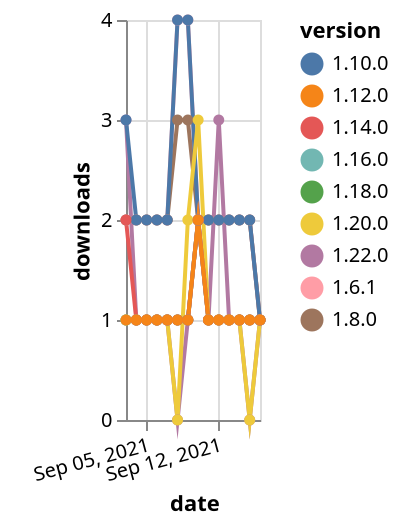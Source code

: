 {"$schema": "https://vega.github.io/schema/vega-lite/v5.json", "description": "A simple bar chart with embedded data.", "data": {"values": [{"date": "2021-09-03", "total": 176, "delta": 1, "version": "1.18.0"}, {"date": "2021-09-04", "total": 177, "delta": 1, "version": "1.18.0"}, {"date": "2021-09-05", "total": 178, "delta": 1, "version": "1.18.0"}, {"date": "2021-09-06", "total": 179, "delta": 1, "version": "1.18.0"}, {"date": "2021-09-07", "total": 180, "delta": 1, "version": "1.18.0"}, {"date": "2021-09-08", "total": 181, "delta": 1, "version": "1.18.0"}, {"date": "2021-09-09", "total": 182, "delta": 1, "version": "1.18.0"}, {"date": "2021-09-10", "total": 184, "delta": 2, "version": "1.18.0"}, {"date": "2021-09-11", "total": 185, "delta": 1, "version": "1.18.0"}, {"date": "2021-09-12", "total": 186, "delta": 1, "version": "1.18.0"}, {"date": "2021-09-13", "total": 187, "delta": 1, "version": "1.18.0"}, {"date": "2021-09-14", "total": 188, "delta": 1, "version": "1.18.0"}, {"date": "2021-09-15", "total": 189, "delta": 1, "version": "1.18.0"}, {"date": "2021-09-16", "total": 190, "delta": 1, "version": "1.18.0"}, {"date": "2021-09-03", "total": 3076, "delta": 2, "version": "1.6.1"}, {"date": "2021-09-04", "total": 3078, "delta": 2, "version": "1.6.1"}, {"date": "2021-09-05", "total": 3080, "delta": 2, "version": "1.6.1"}, {"date": "2021-09-06", "total": 3082, "delta": 2, "version": "1.6.1"}, {"date": "2021-09-07", "total": 3084, "delta": 2, "version": "1.6.1"}, {"date": "2021-09-08", "total": 3088, "delta": 4, "version": "1.6.1"}, {"date": "2021-09-09", "total": 3092, "delta": 4, "version": "1.6.1"}, {"date": "2021-09-10", "total": 3094, "delta": 2, "version": "1.6.1"}, {"date": "2021-09-11", "total": 3096, "delta": 2, "version": "1.6.1"}, {"date": "2021-09-12", "total": 3098, "delta": 2, "version": "1.6.1"}, {"date": "2021-09-13", "total": 3100, "delta": 2, "version": "1.6.1"}, {"date": "2021-09-14", "total": 3102, "delta": 2, "version": "1.6.1"}, {"date": "2021-09-15", "total": 3104, "delta": 2, "version": "1.6.1"}, {"date": "2021-09-16", "total": 3105, "delta": 1, "version": "1.6.1"}, {"date": "2021-09-03", "total": 130, "delta": 3, "version": "1.22.0"}, {"date": "2021-09-04", "total": 131, "delta": 1, "version": "1.22.0"}, {"date": "2021-09-05", "total": 132, "delta": 1, "version": "1.22.0"}, {"date": "2021-09-06", "total": 133, "delta": 1, "version": "1.22.0"}, {"date": "2021-09-07", "total": 134, "delta": 1, "version": "1.22.0"}, {"date": "2021-09-08", "total": 134, "delta": 0, "version": "1.22.0"}, {"date": "2021-09-09", "total": 135, "delta": 1, "version": "1.22.0"}, {"date": "2021-09-10", "total": 137, "delta": 2, "version": "1.22.0"}, {"date": "2021-09-11", "total": 138, "delta": 1, "version": "1.22.0"}, {"date": "2021-09-12", "total": 141, "delta": 3, "version": "1.22.0"}, {"date": "2021-09-13", "total": 142, "delta": 1, "version": "1.22.0"}, {"date": "2021-09-14", "total": 143, "delta": 1, "version": "1.22.0"}, {"date": "2021-09-15", "total": 143, "delta": 0, "version": "1.22.0"}, {"date": "2021-09-16", "total": 144, "delta": 1, "version": "1.22.0"}, {"date": "2021-09-03", "total": 2581, "delta": 2, "version": "1.8.0"}, {"date": "2021-09-04", "total": 2583, "delta": 2, "version": "1.8.0"}, {"date": "2021-09-05", "total": 2585, "delta": 2, "version": "1.8.0"}, {"date": "2021-09-06", "total": 2587, "delta": 2, "version": "1.8.0"}, {"date": "2021-09-07", "total": 2589, "delta": 2, "version": "1.8.0"}, {"date": "2021-09-08", "total": 2592, "delta": 3, "version": "1.8.0"}, {"date": "2021-09-09", "total": 2595, "delta": 3, "version": "1.8.0"}, {"date": "2021-09-10", "total": 2597, "delta": 2, "version": "1.8.0"}, {"date": "2021-09-11", "total": 2599, "delta": 2, "version": "1.8.0"}, {"date": "2021-09-12", "total": 2601, "delta": 2, "version": "1.8.0"}, {"date": "2021-09-13", "total": 2603, "delta": 2, "version": "1.8.0"}, {"date": "2021-09-14", "total": 2605, "delta": 2, "version": "1.8.0"}, {"date": "2021-09-15", "total": 2607, "delta": 2, "version": "1.8.0"}, {"date": "2021-09-16", "total": 2608, "delta": 1, "version": "1.8.0"}, {"date": "2021-09-03", "total": 2547, "delta": 3, "version": "1.10.0"}, {"date": "2021-09-04", "total": 2549, "delta": 2, "version": "1.10.0"}, {"date": "2021-09-05", "total": 2551, "delta": 2, "version": "1.10.0"}, {"date": "2021-09-06", "total": 2553, "delta": 2, "version": "1.10.0"}, {"date": "2021-09-07", "total": 2555, "delta": 2, "version": "1.10.0"}, {"date": "2021-09-08", "total": 2559, "delta": 4, "version": "1.10.0"}, {"date": "2021-09-09", "total": 2563, "delta": 4, "version": "1.10.0"}, {"date": "2021-09-10", "total": 2565, "delta": 2, "version": "1.10.0"}, {"date": "2021-09-11", "total": 2567, "delta": 2, "version": "1.10.0"}, {"date": "2021-09-12", "total": 2569, "delta": 2, "version": "1.10.0"}, {"date": "2021-09-13", "total": 2571, "delta": 2, "version": "1.10.0"}, {"date": "2021-09-14", "total": 2573, "delta": 2, "version": "1.10.0"}, {"date": "2021-09-15", "total": 2575, "delta": 2, "version": "1.10.0"}, {"date": "2021-09-16", "total": 2576, "delta": 1, "version": "1.10.0"}, {"date": "2021-09-03", "total": 203, "delta": 1, "version": "1.20.0"}, {"date": "2021-09-04", "total": 204, "delta": 1, "version": "1.20.0"}, {"date": "2021-09-05", "total": 205, "delta": 1, "version": "1.20.0"}, {"date": "2021-09-06", "total": 206, "delta": 1, "version": "1.20.0"}, {"date": "2021-09-07", "total": 207, "delta": 1, "version": "1.20.0"}, {"date": "2021-09-08", "total": 207, "delta": 0, "version": "1.20.0"}, {"date": "2021-09-09", "total": 209, "delta": 2, "version": "1.20.0"}, {"date": "2021-09-10", "total": 212, "delta": 3, "version": "1.20.0"}, {"date": "2021-09-11", "total": 213, "delta": 1, "version": "1.20.0"}, {"date": "2021-09-12", "total": 214, "delta": 1, "version": "1.20.0"}, {"date": "2021-09-13", "total": 215, "delta": 1, "version": "1.20.0"}, {"date": "2021-09-14", "total": 216, "delta": 1, "version": "1.20.0"}, {"date": "2021-09-15", "total": 216, "delta": 0, "version": "1.20.0"}, {"date": "2021-09-16", "total": 217, "delta": 1, "version": "1.20.0"}, {"date": "2021-09-03", "total": 202, "delta": 1, "version": "1.16.0"}, {"date": "2021-09-04", "total": 203, "delta": 1, "version": "1.16.0"}, {"date": "2021-09-05", "total": 204, "delta": 1, "version": "1.16.0"}, {"date": "2021-09-06", "total": 205, "delta": 1, "version": "1.16.0"}, {"date": "2021-09-07", "total": 206, "delta": 1, "version": "1.16.0"}, {"date": "2021-09-08", "total": 207, "delta": 1, "version": "1.16.0"}, {"date": "2021-09-09", "total": 208, "delta": 1, "version": "1.16.0"}, {"date": "2021-09-10", "total": 210, "delta": 2, "version": "1.16.0"}, {"date": "2021-09-11", "total": 211, "delta": 1, "version": "1.16.0"}, {"date": "2021-09-12", "total": 212, "delta": 1, "version": "1.16.0"}, {"date": "2021-09-13", "total": 213, "delta": 1, "version": "1.16.0"}, {"date": "2021-09-14", "total": 214, "delta": 1, "version": "1.16.0"}, {"date": "2021-09-15", "total": 215, "delta": 1, "version": "1.16.0"}, {"date": "2021-09-16", "total": 216, "delta": 1, "version": "1.16.0"}, {"date": "2021-09-03", "total": 207, "delta": 2, "version": "1.14.0"}, {"date": "2021-09-04", "total": 208, "delta": 1, "version": "1.14.0"}, {"date": "2021-09-05", "total": 209, "delta": 1, "version": "1.14.0"}, {"date": "2021-09-06", "total": 210, "delta": 1, "version": "1.14.0"}, {"date": "2021-09-07", "total": 211, "delta": 1, "version": "1.14.0"}, {"date": "2021-09-08", "total": 212, "delta": 1, "version": "1.14.0"}, {"date": "2021-09-09", "total": 213, "delta": 1, "version": "1.14.0"}, {"date": "2021-09-10", "total": 215, "delta": 2, "version": "1.14.0"}, {"date": "2021-09-11", "total": 216, "delta": 1, "version": "1.14.0"}, {"date": "2021-09-12", "total": 217, "delta": 1, "version": "1.14.0"}, {"date": "2021-09-13", "total": 218, "delta": 1, "version": "1.14.0"}, {"date": "2021-09-14", "total": 219, "delta": 1, "version": "1.14.0"}, {"date": "2021-09-15", "total": 220, "delta": 1, "version": "1.14.0"}, {"date": "2021-09-16", "total": 221, "delta": 1, "version": "1.14.0"}, {"date": "2021-09-03", "total": 257, "delta": 1, "version": "1.12.0"}, {"date": "2021-09-04", "total": 258, "delta": 1, "version": "1.12.0"}, {"date": "2021-09-05", "total": 259, "delta": 1, "version": "1.12.0"}, {"date": "2021-09-06", "total": 260, "delta": 1, "version": "1.12.0"}, {"date": "2021-09-07", "total": 261, "delta": 1, "version": "1.12.0"}, {"date": "2021-09-08", "total": 262, "delta": 1, "version": "1.12.0"}, {"date": "2021-09-09", "total": 263, "delta": 1, "version": "1.12.0"}, {"date": "2021-09-10", "total": 265, "delta": 2, "version": "1.12.0"}, {"date": "2021-09-11", "total": 266, "delta": 1, "version": "1.12.0"}, {"date": "2021-09-12", "total": 267, "delta": 1, "version": "1.12.0"}, {"date": "2021-09-13", "total": 268, "delta": 1, "version": "1.12.0"}, {"date": "2021-09-14", "total": 269, "delta": 1, "version": "1.12.0"}, {"date": "2021-09-15", "total": 270, "delta": 1, "version": "1.12.0"}, {"date": "2021-09-16", "total": 271, "delta": 1, "version": "1.12.0"}]}, "width": "container", "mark": {"type": "line", "point": {"filled": true}}, "encoding": {"x": {"field": "date", "type": "temporal", "timeUnit": "yearmonthdate", "title": "date", "axis": {"labelAngle": -15}}, "y": {"field": "delta", "type": "quantitative", "title": "downloads"}, "color": {"field": "version", "type": "nominal"}, "tooltip": {"field": "delta"}}}